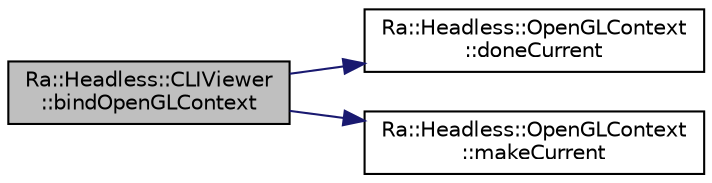 digraph "Ra::Headless::CLIViewer::bindOpenGLContext"
{
 // INTERACTIVE_SVG=YES
 // LATEX_PDF_SIZE
  edge [fontname="Helvetica",fontsize="10",labelfontname="Helvetica",labelfontsize="10"];
  node [fontname="Helvetica",fontsize="10",shape=record];
  rankdir="LR";
  Node1 [label="Ra::Headless::CLIViewer\l::bindOpenGLContext",height=0.2,width=0.4,color="black", fillcolor="grey75", style="filled", fontcolor="black",tooltip=" "];
  Node1 -> Node2 [color="midnightblue",fontsize="10",style="solid",fontname="Helvetica"];
  Node2 [label="Ra::Headless::OpenGLContext\l::doneCurrent",height=0.2,width=0.4,color="black", fillcolor="white", style="filled",URL="$group__context.html#ga294af2892fbb87ec8bd168ce5ca79353",tooltip="make the context inactive"];
  Node1 -> Node3 [color="midnightblue",fontsize="10",style="solid",fontname="Helvetica"];
  Node3 [label="Ra::Headless::OpenGLContext\l::makeCurrent",height=0.2,width=0.4,color="black", fillcolor="white", style="filled",URL="$group__context.html#ga74f9c0ec7ac494ff57d23d2cec737840",tooltip="make the context active"];
}
